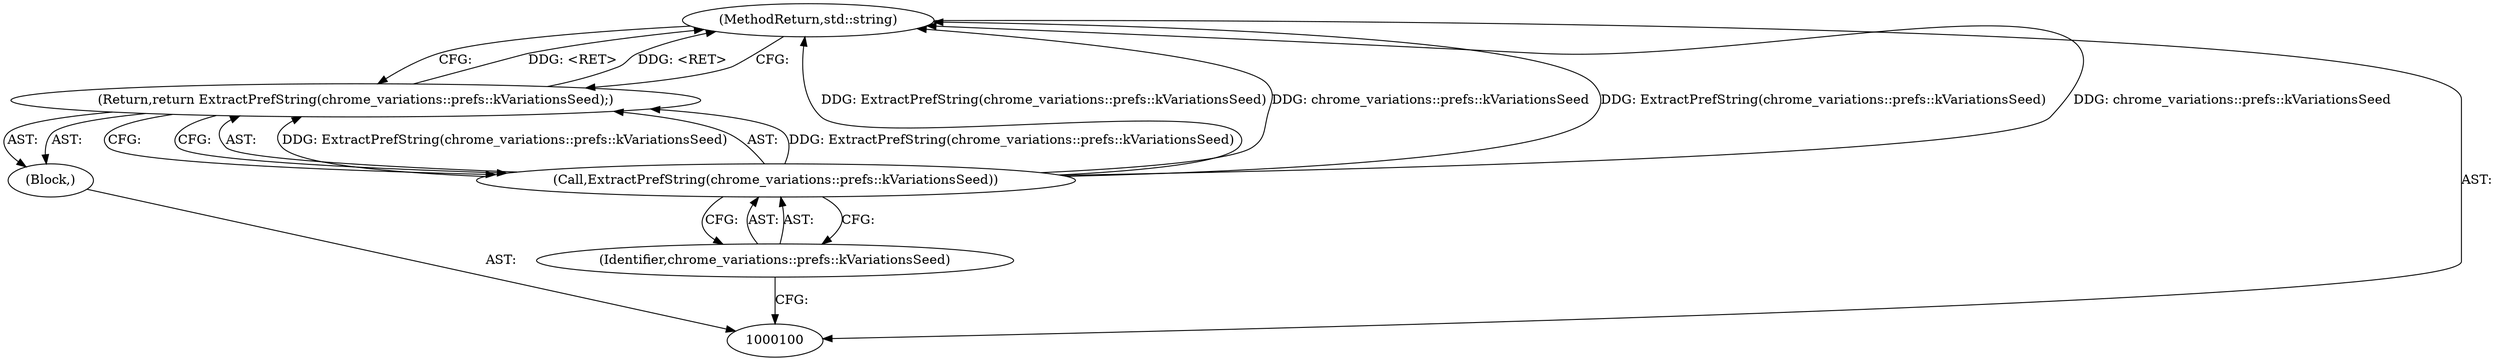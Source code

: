 digraph "0_Chrome_7cb8e1ae121cf6b14aa0a59cc708de630c0ef965_1" {
"1000105" [label="(MethodReturn,std::string)"];
"1000101" [label="(Block,)"];
"1000102" [label="(Return,return ExtractPrefString(chrome_variations::prefs::kVariationsSeed);)"];
"1000104" [label="(Identifier,chrome_variations::prefs::kVariationsSeed)"];
"1000103" [label="(Call,ExtractPrefString(chrome_variations::prefs::kVariationsSeed))"];
"1000105" -> "1000100"  [label="AST: "];
"1000105" -> "1000102"  [label="CFG: "];
"1000103" -> "1000105"  [label="DDG: ExtractPrefString(chrome_variations::prefs::kVariationsSeed)"];
"1000103" -> "1000105"  [label="DDG: chrome_variations::prefs::kVariationsSeed"];
"1000102" -> "1000105"  [label="DDG: <RET>"];
"1000101" -> "1000100"  [label="AST: "];
"1000102" -> "1000101"  [label="AST: "];
"1000102" -> "1000101"  [label="AST: "];
"1000102" -> "1000103"  [label="CFG: "];
"1000103" -> "1000102"  [label="AST: "];
"1000105" -> "1000102"  [label="CFG: "];
"1000102" -> "1000105"  [label="DDG: <RET>"];
"1000103" -> "1000102"  [label="DDG: ExtractPrefString(chrome_variations::prefs::kVariationsSeed)"];
"1000104" -> "1000103"  [label="AST: "];
"1000104" -> "1000100"  [label="CFG: "];
"1000103" -> "1000104"  [label="CFG: "];
"1000103" -> "1000102"  [label="AST: "];
"1000103" -> "1000104"  [label="CFG: "];
"1000104" -> "1000103"  [label="AST: "];
"1000102" -> "1000103"  [label="CFG: "];
"1000103" -> "1000105"  [label="DDG: ExtractPrefString(chrome_variations::prefs::kVariationsSeed)"];
"1000103" -> "1000105"  [label="DDG: chrome_variations::prefs::kVariationsSeed"];
"1000103" -> "1000102"  [label="DDG: ExtractPrefString(chrome_variations::prefs::kVariationsSeed)"];
}
